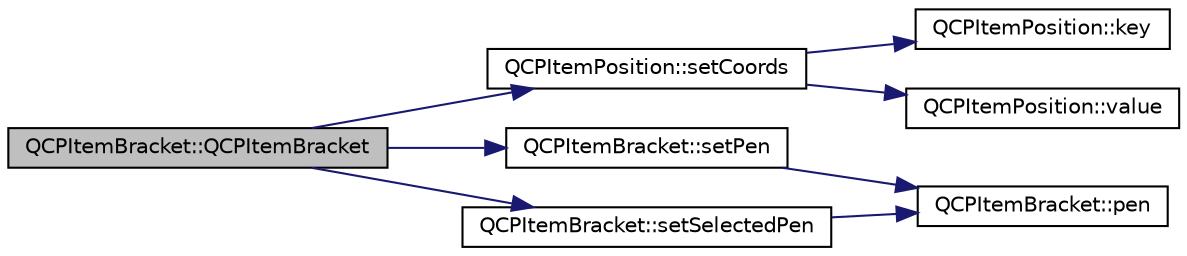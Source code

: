 digraph "QCPItemBracket::QCPItemBracket"
{
  edge [fontname="Helvetica",fontsize="10",labelfontname="Helvetica",labelfontsize="10"];
  node [fontname="Helvetica",fontsize="10",shape=record];
  rankdir="LR";
  Node0 [label="QCPItemBracket::QCPItemBracket",height=0.2,width=0.4,color="black", fillcolor="grey75", style="filled", fontcolor="black"];
  Node0 -> Node1 [color="midnightblue",fontsize="10",style="solid",fontname="Helvetica"];
  Node1 [label="QCPItemPosition::setCoords",height=0.2,width=0.4,color="black", fillcolor="white", style="filled",URL="$class_q_c_p_item_position.html#aa988ba4e87ab684c9021017dcaba945f"];
  Node1 -> Node2 [color="midnightblue",fontsize="10",style="solid",fontname="Helvetica"];
  Node2 [label="QCPItemPosition::key",height=0.2,width=0.4,color="black", fillcolor="white", style="filled",URL="$class_q_c_p_item_position.html#a6fc519f1b73722a8d0cff7d4d647407e"];
  Node1 -> Node3 [color="midnightblue",fontsize="10",style="solid",fontname="Helvetica"];
  Node3 [label="QCPItemPosition::value",height=0.2,width=0.4,color="black", fillcolor="white", style="filled",URL="$class_q_c_p_item_position.html#acfcf86f840a7366a4299bff593d5d636"];
  Node0 -> Node4 [color="midnightblue",fontsize="10",style="solid",fontname="Helvetica"];
  Node4 [label="QCPItemBracket::setPen",height=0.2,width=0.4,color="black", fillcolor="white", style="filled",URL="$class_q_c_p_item_bracket.html#ab13001d9cc5d8f9e56ea15bdda682acb"];
  Node4 -> Node5 [color="midnightblue",fontsize="10",style="solid",fontname="Helvetica"];
  Node5 [label="QCPItemBracket::pen",height=0.2,width=0.4,color="black", fillcolor="white", style="filled",URL="$class_q_c_p_item_bracket.html#a6013b3f83aab7bc82b485ee5447ecb1b"];
  Node0 -> Node6 [color="midnightblue",fontsize="10",style="solid",fontname="Helvetica"];
  Node6 [label="QCPItemBracket::setSelectedPen",height=0.2,width=0.4,color="black", fillcolor="white", style="filled",URL="$class_q_c_p_item_bracket.html#a349785c31122778a520c64891fa204c5"];
  Node6 -> Node5 [color="midnightblue",fontsize="10",style="solid",fontname="Helvetica"];
}
